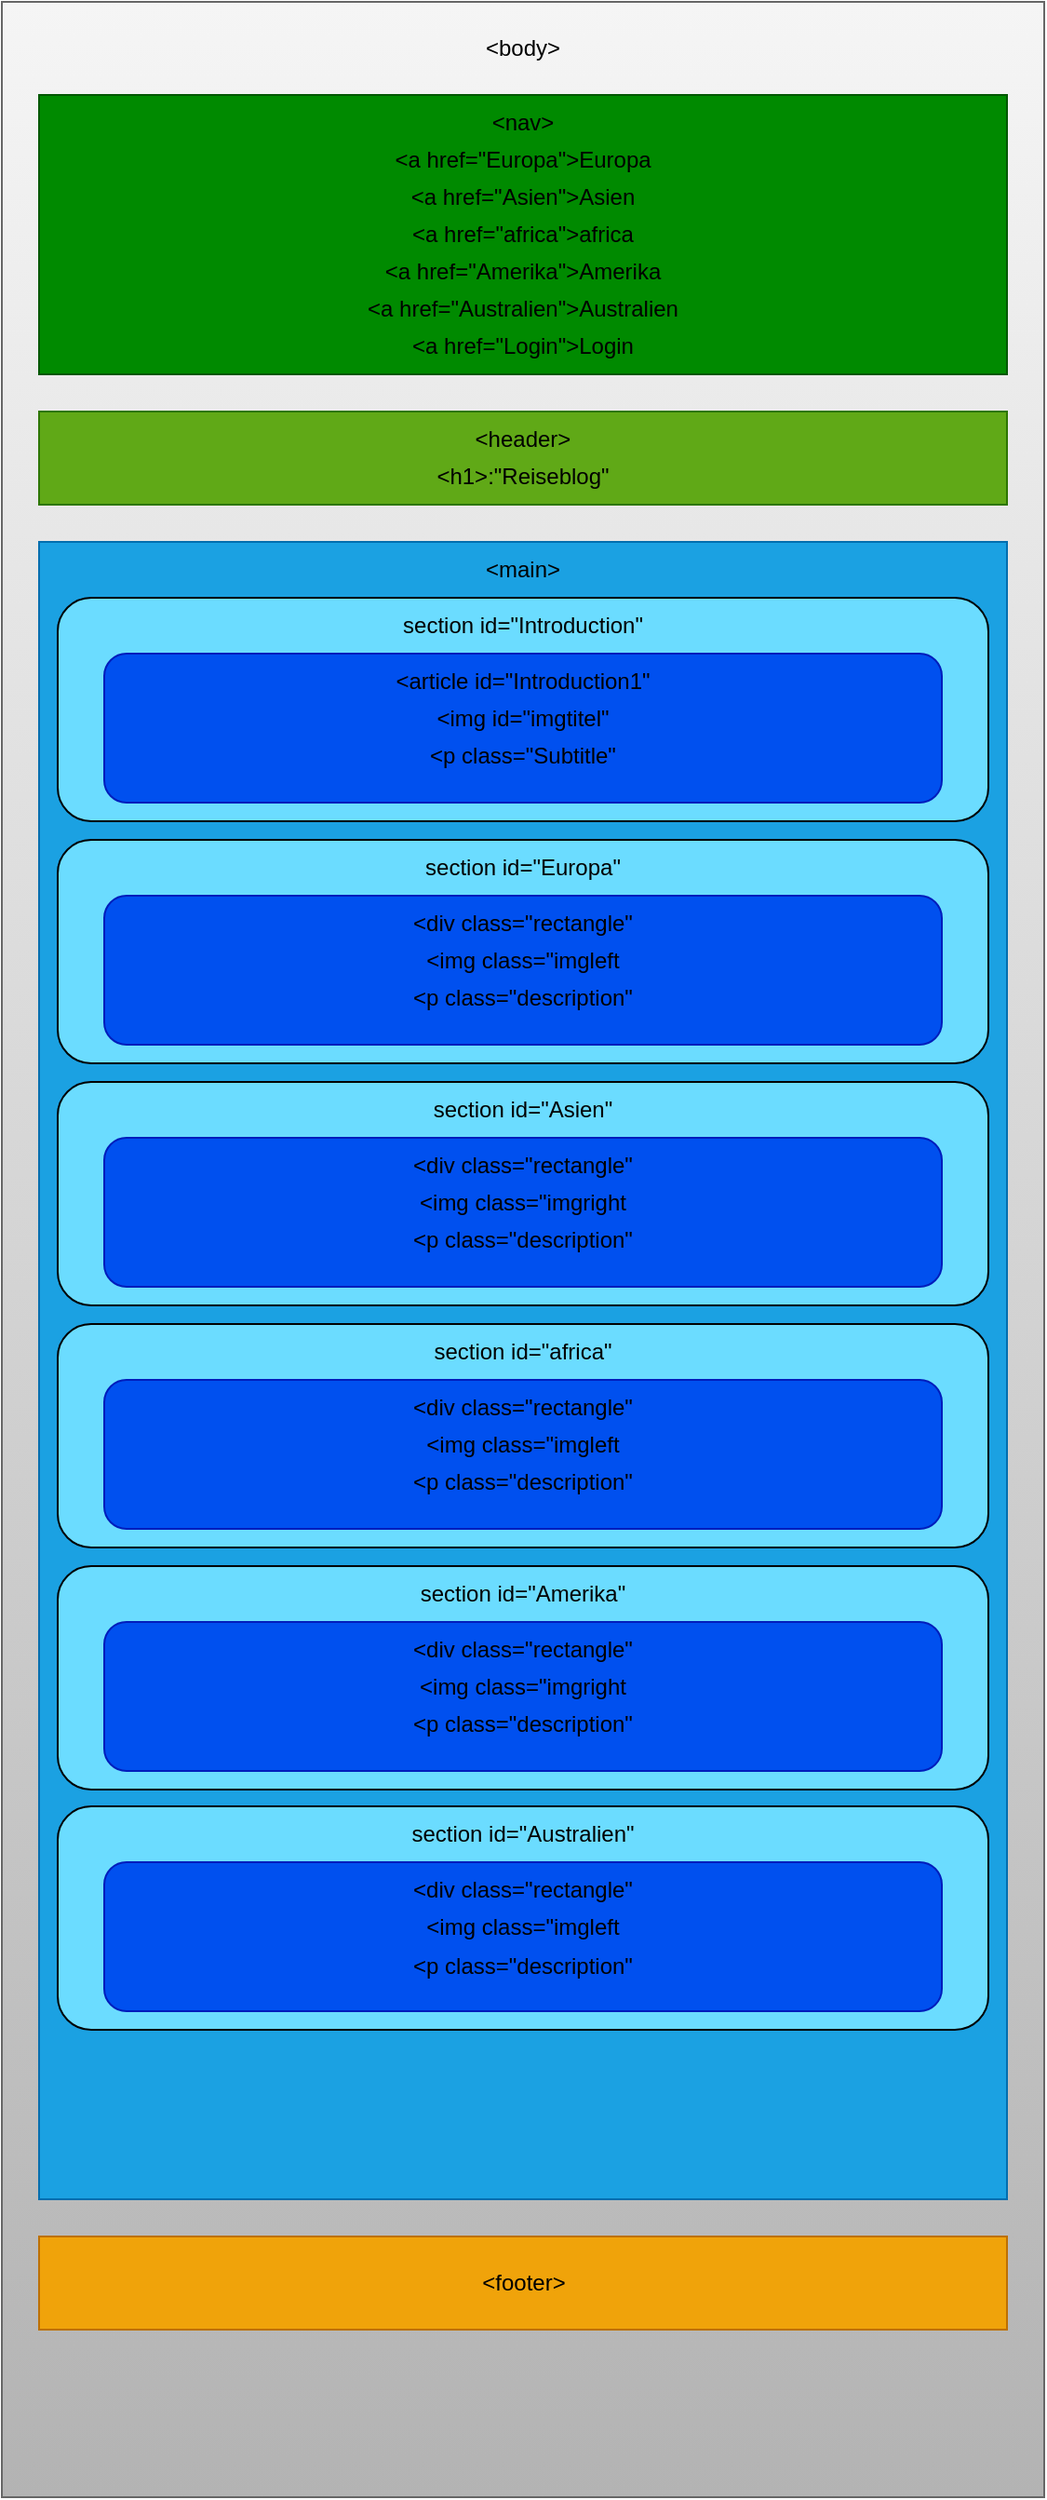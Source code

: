<mxfile>
    <diagram id="V0pNCfheUg2J1_ZD8Jq7" name="Seite-1">
        <mxGraphModel dx="725" dy="498" grid="1" gridSize="10" guides="1" tooltips="1" connect="1" arrows="1" fold="1" page="1" pageScale="1" pageWidth="827" pageHeight="1169" math="0" shadow="0">
            <root>
                <mxCell id="0"/>
                <mxCell id="1" parent="0"/>
                <mxCell id="2" value="" style="rounded=0;whiteSpace=wrap;html=1;fillColor=#f5f5f5;gradientColor=#b3b3b3;strokeColor=#666666;" parent="1" vertex="1">
                    <mxGeometry x="40" y="80" width="560" height="1340" as="geometry"/>
                </mxCell>
                <mxCell id="5" value="&amp;lt;body&amp;gt;" style="text;html=1;align=center;verticalAlign=middle;whiteSpace=wrap;rounded=0;fontColor=#000;" parent="1" vertex="1">
                    <mxGeometry x="290" y="90" width="60" height="30" as="geometry"/>
                </mxCell>
                <mxCell id="3" value="" style="rounded=0;whiteSpace=wrap;html=1;fillColor=#008a00;fontColor=#ffffff;strokeColor=#005700;" parent="1" vertex="1">
                    <mxGeometry x="60" y="130" width="520" height="150" as="geometry"/>
                </mxCell>
                <mxCell id="6" value="&amp;lt;nav&amp;gt;" style="text;html=1;strokeColor=none;fillColor=none;align=center;verticalAlign=middle;whiteSpace=wrap;rounded=0;fontColor=#000000;" parent="1" vertex="1">
                    <mxGeometry x="290" y="130" width="60" height="30" as="geometry"/>
                </mxCell>
                <mxCell id="7" value="" style="rounded=0;whiteSpace=wrap;html=1;fillColor=#60a917;fontColor=#ffffff;strokeColor=#2D7600;" parent="1" vertex="1">
                    <mxGeometry x="60" y="300" width="520" height="50" as="geometry"/>
                </mxCell>
                <mxCell id="9" value="&amp;lt;header&amp;gt;" style="text;html=1;strokeColor=none;fillColor=none;align=center;verticalAlign=middle;whiteSpace=wrap;rounded=0;fontColor=#000000;" parent="1" vertex="1">
                    <mxGeometry x="290" y="300" width="60" height="30" as="geometry"/>
                </mxCell>
                <mxCell id="10" value="" style="rounded=0;whiteSpace=wrap;html=1;fontColor=#ffffff;fillColor=#1ba1e2;strokeColor=#006EAF;" parent="1" vertex="1">
                    <mxGeometry x="60" y="370" width="520" height="890" as="geometry"/>
                </mxCell>
                <mxCell id="13" value="" style="rounded=1;whiteSpace=wrap;html=1;fontColor=#000000;fillColor=#6BDCFF;" parent="1" vertex="1">
                    <mxGeometry x="70" y="400" width="500" height="120" as="geometry"/>
                </mxCell>
                <mxCell id="14" value="&amp;lt;main&amp;gt;" style="text;html=1;strokeColor=none;fillColor=none;align=center;verticalAlign=middle;whiteSpace=wrap;rounded=0;fontColor=#000000;" parent="1" vertex="1">
                    <mxGeometry x="290" y="370" width="60" height="30" as="geometry"/>
                </mxCell>
                <mxCell id="15" value="&amp;lt;h1&amp;gt;:&quot;Reiseblog&quot;" style="text;html=1;strokeColor=none;fillColor=none;align=center;verticalAlign=middle;whiteSpace=wrap;rounded=0;fontColor=#000000;" parent="1" vertex="1">
                    <mxGeometry x="205" y="320" width="230" height="30" as="geometry"/>
                </mxCell>
                <mxCell id="17" value="" style="rounded=1;whiteSpace=wrap;html=1;fontColor=#ffffff;fillColor=#0050ef;strokeColor=#001DBC;" parent="1" vertex="1">
                    <mxGeometry x="95" y="430" width="450" height="80" as="geometry"/>
                </mxCell>
                <mxCell id="18" value="&amp;lt;article id=&quot;Introduction1&quot;" style="text;html=1;strokeColor=none;fillColor=none;align=center;verticalAlign=middle;whiteSpace=wrap;rounded=0;fontColor=#000000;" parent="1" vertex="1">
                    <mxGeometry x="205" y="430" width="230" height="30" as="geometry"/>
                </mxCell>
                <mxCell id="20" value="section id=&quot;Introduction&quot;" style="text;html=1;strokeColor=none;fillColor=none;align=center;verticalAlign=middle;whiteSpace=wrap;rounded=0;fontColor=#000000;" parent="1" vertex="1">
                    <mxGeometry x="205" y="400" width="230" height="30" as="geometry"/>
                </mxCell>
                <mxCell id="gqH6b_JdE9vzJwbevwr0-24" value="&amp;lt;a href=&quot;Europa&quot;&amp;gt;Europa" style="text;html=1;strokeColor=none;fillColor=none;align=center;verticalAlign=middle;whiteSpace=wrap;rounded=0;fontColor=#000000;" parent="1" vertex="1">
                    <mxGeometry x="205" y="150" width="230" height="30" as="geometry"/>
                </mxCell>
                <mxCell id="gqH6b_JdE9vzJwbevwr0-25" value="&amp;lt;a href=&quot;Asien&quot;&amp;gt;Asien" style="text;html=1;strokeColor=none;fillColor=none;align=center;verticalAlign=middle;whiteSpace=wrap;rounded=0;fontColor=#000000;" parent="1" vertex="1">
                    <mxGeometry x="205" y="170" width="230" height="30" as="geometry"/>
                </mxCell>
                <mxCell id="gqH6b_JdE9vzJwbevwr0-26" value="&amp;lt;a href=&quot;africa&quot;&amp;gt;africa" style="text;html=1;strokeColor=none;fillColor=none;align=center;verticalAlign=middle;whiteSpace=wrap;rounded=0;fontColor=#000000;" parent="1" vertex="1">
                    <mxGeometry x="205" y="190" width="230" height="30" as="geometry"/>
                </mxCell>
                <mxCell id="gqH6b_JdE9vzJwbevwr0-27" value="&amp;lt;a href=&quot;Amerika&quot;&amp;gt;Amerika" style="text;html=1;strokeColor=none;fillColor=none;align=center;verticalAlign=middle;whiteSpace=wrap;rounded=0;fontColor=#000000;" parent="1" vertex="1">
                    <mxGeometry x="205" y="210" width="230" height="30" as="geometry"/>
                </mxCell>
                <mxCell id="gqH6b_JdE9vzJwbevwr0-28" value="&amp;lt;a href=&quot;Australien&quot;&amp;gt;Australien" style="text;html=1;strokeColor=none;fillColor=none;align=center;verticalAlign=middle;whiteSpace=wrap;rounded=0;fontColor=#000000;" parent="1" vertex="1">
                    <mxGeometry x="205" y="230" width="230" height="30" as="geometry"/>
                </mxCell>
                <mxCell id="gqH6b_JdE9vzJwbevwr0-29" value="&amp;lt;a href=&quot;Login&quot;&amp;gt;Login" style="text;html=1;strokeColor=none;fillColor=none;align=center;verticalAlign=middle;whiteSpace=wrap;rounded=0;fontColor=#000000;" parent="1" vertex="1">
                    <mxGeometry x="205" y="250" width="230" height="30" as="geometry"/>
                </mxCell>
                <mxCell id="gqH6b_JdE9vzJwbevwr0-34" value="&amp;lt;img id=&quot;imgtitel&quot;" style="text;html=1;strokeColor=none;fillColor=none;align=center;verticalAlign=middle;whiteSpace=wrap;rounded=0;fontColor=#000000;" parent="1" vertex="1">
                    <mxGeometry x="205" y="450" width="230" height="30" as="geometry"/>
                </mxCell>
                <mxCell id="gqH6b_JdE9vzJwbevwr0-36" value="&amp;lt;p class=&quot;Subtitle&quot;" style="text;html=1;strokeColor=none;fillColor=none;align=center;verticalAlign=middle;whiteSpace=wrap;rounded=0;fontColor=#000000;" parent="1" vertex="1">
                    <mxGeometry x="205" y="470" width="230" height="30" as="geometry"/>
                </mxCell>
                <mxCell id="gqH6b_JdE9vzJwbevwr0-38" value="" style="rounded=1;whiteSpace=wrap;html=1;fontColor=#000000;fillColor=#6BDCFF;" parent="1" vertex="1">
                    <mxGeometry x="70" y="530" width="500" height="120" as="geometry"/>
                </mxCell>
                <mxCell id="gqH6b_JdE9vzJwbevwr0-39" value="section id=&quot;Europa&quot;" style="text;html=1;strokeColor=none;fillColor=none;align=center;verticalAlign=middle;whiteSpace=wrap;rounded=0;fontColor=#000000;" parent="1" vertex="1">
                    <mxGeometry x="205" y="530" width="230" height="30" as="geometry"/>
                </mxCell>
                <mxCell id="25" value="" style="rounded=1;whiteSpace=wrap;html=1;fontColor=#ffffff;fillColor=#0050ef;strokeColor=#001DBC;" vertex="1" parent="1">
                    <mxGeometry x="95" y="560" width="450" height="80" as="geometry"/>
                </mxCell>
                <mxCell id="26" value="&amp;lt;div class=&quot;rectangle&quot;" style="text;html=1;strokeColor=none;fillColor=none;align=center;verticalAlign=middle;whiteSpace=wrap;rounded=0;fontColor=#000000;" vertex="1" parent="1">
                    <mxGeometry x="205" y="560" width="230" height="30" as="geometry"/>
                </mxCell>
                <mxCell id="27" value="&amp;lt;img class=&quot;imgleft" style="text;html=1;strokeColor=none;fillColor=none;align=center;verticalAlign=middle;whiteSpace=wrap;rounded=0;fontColor=#000000;" vertex="1" parent="1">
                    <mxGeometry x="205" y="580" width="230" height="30" as="geometry"/>
                </mxCell>
                <mxCell id="28" value="&amp;lt;p class=&quot;description&quot;" style="text;html=1;strokeColor=none;fillColor=none;align=center;verticalAlign=middle;whiteSpace=wrap;rounded=0;fontColor=#000000;" vertex="1" parent="1">
                    <mxGeometry x="205" y="600" width="230" height="30" as="geometry"/>
                </mxCell>
                <mxCell id="29" value="" style="rounded=1;whiteSpace=wrap;html=1;fontColor=#000000;fillColor=#6BDCFF;" vertex="1" parent="1">
                    <mxGeometry x="70" y="660" width="500" height="120" as="geometry"/>
                </mxCell>
                <mxCell id="30" value="section id=&quot;Asien&quot;" style="text;html=1;strokeColor=none;fillColor=none;align=center;verticalAlign=middle;whiteSpace=wrap;rounded=0;fontColor=#000000;" vertex="1" parent="1">
                    <mxGeometry x="205" y="660" width="230" height="30" as="geometry"/>
                </mxCell>
                <mxCell id="31" value="" style="rounded=1;whiteSpace=wrap;html=1;fontColor=#ffffff;fillColor=#0050ef;strokeColor=#001DBC;" vertex="1" parent="1">
                    <mxGeometry x="95" y="690" width="450" height="80" as="geometry"/>
                </mxCell>
                <mxCell id="32" value="&amp;lt;div class=&quot;rectangle&quot;" style="text;html=1;strokeColor=none;fillColor=none;align=center;verticalAlign=middle;whiteSpace=wrap;rounded=0;fontColor=#000000;" vertex="1" parent="1">
                    <mxGeometry x="205" y="690" width="230" height="30" as="geometry"/>
                </mxCell>
                <mxCell id="33" value="&amp;lt;img class=&quot;imgright" style="text;html=1;strokeColor=none;fillColor=none;align=center;verticalAlign=middle;whiteSpace=wrap;rounded=0;fontColor=#000000;" vertex="1" parent="1">
                    <mxGeometry x="205" y="710" width="230" height="30" as="geometry"/>
                </mxCell>
                <mxCell id="34" value="&amp;lt;p class=&quot;description&quot;" style="text;html=1;strokeColor=none;fillColor=none;align=center;verticalAlign=middle;whiteSpace=wrap;rounded=0;fontColor=#000000;" vertex="1" parent="1">
                    <mxGeometry x="205" y="730" width="230" height="30" as="geometry"/>
                </mxCell>
                <mxCell id="35" value="" style="rounded=1;whiteSpace=wrap;html=1;fontColor=#000000;fillColor=#6BDCFF;" vertex="1" parent="1">
                    <mxGeometry x="70" y="790" width="500" height="120" as="geometry"/>
                </mxCell>
                <mxCell id="36" value="section id=&quot;africa&quot;" style="text;html=1;strokeColor=none;fillColor=none;align=center;verticalAlign=middle;whiteSpace=wrap;rounded=0;fontColor=#000000;" vertex="1" parent="1">
                    <mxGeometry x="205" y="790" width="230" height="30" as="geometry"/>
                </mxCell>
                <mxCell id="37" value="" style="rounded=1;whiteSpace=wrap;html=1;fontColor=#ffffff;fillColor=#0050ef;strokeColor=#001DBC;" vertex="1" parent="1">
                    <mxGeometry x="95" y="820" width="450" height="80" as="geometry"/>
                </mxCell>
                <mxCell id="38" value="&amp;lt;div class=&quot;rectangle&quot;" style="text;html=1;strokeColor=none;fillColor=none;align=center;verticalAlign=middle;whiteSpace=wrap;rounded=0;fontColor=#000000;" vertex="1" parent="1">
                    <mxGeometry x="205" y="820" width="230" height="30" as="geometry"/>
                </mxCell>
                <mxCell id="39" value="&amp;lt;img class=&quot;imgleft" style="text;html=1;strokeColor=none;fillColor=none;align=center;verticalAlign=middle;whiteSpace=wrap;rounded=0;fontColor=#000000;" vertex="1" parent="1">
                    <mxGeometry x="205" y="840" width="230" height="30" as="geometry"/>
                </mxCell>
                <mxCell id="40" value="&amp;lt;p class=&quot;description&quot;" style="text;html=1;strokeColor=none;fillColor=none;align=center;verticalAlign=middle;whiteSpace=wrap;rounded=0;fontColor=#000000;" vertex="1" parent="1">
                    <mxGeometry x="205" y="860" width="230" height="30" as="geometry"/>
                </mxCell>
                <mxCell id="41" value="" style="rounded=1;whiteSpace=wrap;html=1;fontColor=#000000;fillColor=#6BDCFF;" vertex="1" parent="1">
                    <mxGeometry x="70" y="920" width="500" height="120" as="geometry"/>
                </mxCell>
                <mxCell id="42" value="section id=&quot;Amerika&quot;" style="text;html=1;strokeColor=none;fillColor=none;align=center;verticalAlign=middle;whiteSpace=wrap;rounded=0;fontColor=#000000;" vertex="1" parent="1">
                    <mxGeometry x="205" y="920" width="230" height="30" as="geometry"/>
                </mxCell>
                <mxCell id="43" value="" style="rounded=1;whiteSpace=wrap;html=1;fontColor=#ffffff;fillColor=#0050ef;strokeColor=#001DBC;" vertex="1" parent="1">
                    <mxGeometry x="95" y="950" width="450" height="80" as="geometry"/>
                </mxCell>
                <mxCell id="44" value="&amp;lt;div class=&quot;rectangle&quot;" style="text;html=1;strokeColor=none;fillColor=none;align=center;verticalAlign=middle;whiteSpace=wrap;rounded=0;fontColor=#000000;" vertex="1" parent="1">
                    <mxGeometry x="205" y="950" width="230" height="30" as="geometry"/>
                </mxCell>
                <mxCell id="45" value="&amp;lt;img class=&quot;imgright" style="text;html=1;strokeColor=none;fillColor=none;align=center;verticalAlign=middle;whiteSpace=wrap;rounded=0;fontColor=#000000;" vertex="1" parent="1">
                    <mxGeometry x="205" y="970" width="230" height="30" as="geometry"/>
                </mxCell>
                <mxCell id="46" value="&amp;lt;p class=&quot;description&quot;" style="text;html=1;strokeColor=none;fillColor=none;align=center;verticalAlign=middle;whiteSpace=wrap;rounded=0;fontColor=#000000;" vertex="1" parent="1">
                    <mxGeometry x="205" y="990" width="230" height="30" as="geometry"/>
                </mxCell>
                <mxCell id="47" value="" style="rounded=1;whiteSpace=wrap;html=1;fontColor=#000000;fillColor=#6BDCFF;" vertex="1" parent="1">
                    <mxGeometry x="70" y="1049" width="500" height="120" as="geometry"/>
                </mxCell>
                <mxCell id="48" value="section id=&quot;Australien&quot;" style="text;html=1;strokeColor=none;fillColor=none;align=center;verticalAlign=middle;whiteSpace=wrap;rounded=0;fontColor=#000000;" vertex="1" parent="1">
                    <mxGeometry x="205" y="1049" width="230" height="30" as="geometry"/>
                </mxCell>
                <mxCell id="49" value="" style="rounded=1;whiteSpace=wrap;html=1;fontColor=#ffffff;fillColor=#0050ef;strokeColor=#001DBC;" vertex="1" parent="1">
                    <mxGeometry x="95" y="1079" width="450" height="80" as="geometry"/>
                </mxCell>
                <mxCell id="50" value="&amp;lt;div class=&quot;rectangle&quot;" style="text;html=1;strokeColor=none;fillColor=none;align=center;verticalAlign=middle;whiteSpace=wrap;rounded=0;fontColor=#000000;" vertex="1" parent="1">
                    <mxGeometry x="205" y="1079" width="230" height="30" as="geometry"/>
                </mxCell>
                <mxCell id="51" value="&amp;lt;img class=&quot;imgleft" style="text;html=1;strokeColor=none;fillColor=none;align=center;verticalAlign=middle;whiteSpace=wrap;rounded=0;fontColor=#000000;" vertex="1" parent="1">
                    <mxGeometry x="205" y="1099" width="230" height="30" as="geometry"/>
                </mxCell>
                <mxCell id="52" value="&amp;lt;p class=&quot;description&quot;" style="text;html=1;strokeColor=none;fillColor=none;align=center;verticalAlign=middle;whiteSpace=wrap;rounded=0;fontColor=#000000;" vertex="1" parent="1">
                    <mxGeometry x="205" y="1120" width="230" height="30" as="geometry"/>
                </mxCell>
                <mxCell id="55" value="" style="rounded=0;whiteSpace=wrap;html=1;fillColor=#f0a30a;fontColor=#000000;strokeColor=#BD7000;" vertex="1" parent="1">
                    <mxGeometry x="60" y="1280" width="520" height="50" as="geometry"/>
                </mxCell>
                <mxCell id="56" value="&amp;lt;footer&amp;gt;" style="text;html=1;strokeColor=none;fillColor=none;align=center;verticalAlign=middle;rounded=0;fontColor=#000000;" vertex="1" parent="1">
                    <mxGeometry x="290" y="1290" width="60" height="30" as="geometry"/>
                </mxCell>
            </root>
        </mxGraphModel>
    </diagram>
    <diagram id="WlDE5XONEcUwrBoVfK9u" name="Seite-2">
        <mxGraphModel dx="457" dy="890" grid="1" gridSize="10" guides="1" tooltips="1" connect="1" arrows="1" fold="1" page="1" pageScale="1" pageWidth="827" pageHeight="1169" math="0" shadow="0">
            <root>
                <mxCell id="0"/>
                <mxCell id="1" parent="0"/>
            </root>
        </mxGraphModel>
    </diagram>
</mxfile>
